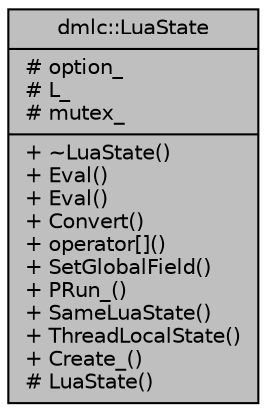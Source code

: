 digraph "dmlc::LuaState"
{
 // LATEX_PDF_SIZE
  edge [fontname="Helvetica",fontsize="10",labelfontname="Helvetica",labelfontsize="10"];
  node [fontname="Helvetica",fontsize="10",shape=record];
  Node1 [label="{dmlc::LuaState\n|# option_\l# L_\l# mutex_\l|+ ~LuaState()\l+ Eval()\l+ Eval()\l+ Convert()\l+ operator[]()\l+ SetGlobalField()\l+ PRun_()\l+ SameLuaState()\l+ ThreadLocalState()\l+ Create_()\l# LuaState()\l}",height=0.2,width=0.4,color="black", fillcolor="grey75", style="filled", fontcolor="black",tooltip="A Lua state."];
}
